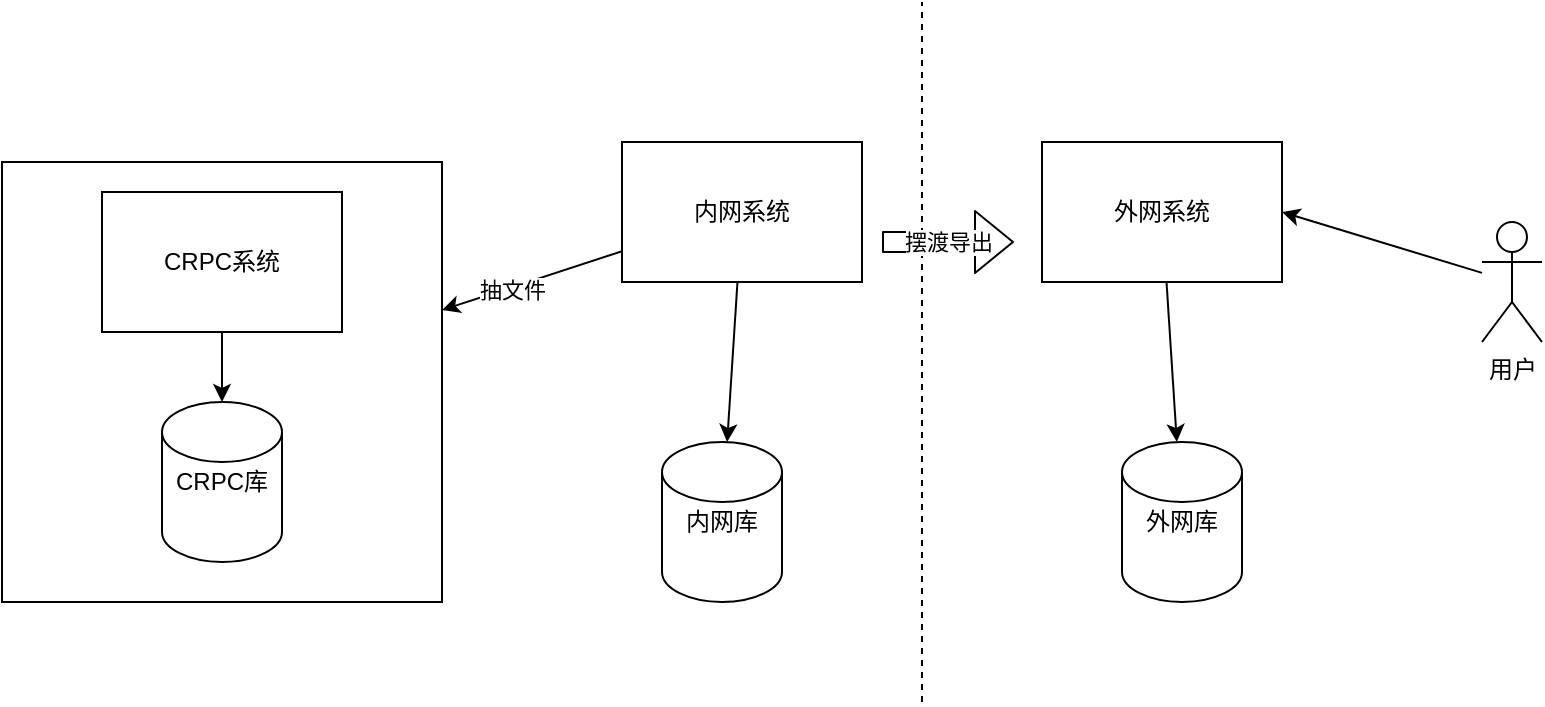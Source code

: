 <mxfile version="13.5.5" type="github">
  <diagram id="seHBH2MFr_OPqOwsCDsy" name="Page-1">
    <mxGraphModel dx="1014" dy="509" grid="1" gridSize="10" guides="1" tooltips="1" connect="1" arrows="1" fold="1" page="1" pageScale="1" pageWidth="827" pageHeight="1169" math="0" shadow="0">
      <root>
        <mxCell id="0" />
        <mxCell id="1" parent="0" />
        <mxCell id="wD8jBbLTwX8sHAbYv-7n-1" value="" style="whiteSpace=wrap;html=1;aspect=fixed;fillColor=none;" vertex="1" parent="1">
          <mxGeometry x="90" y="170" width="220" height="220" as="geometry" />
        </mxCell>
        <mxCell id="8JgZ8Ufx-ZJkyHMb68IR-18" style="edgeStyle=none;rounded=0;orthogonalLoop=1;jettySize=auto;html=1;" parent="1" source="8JgZ8Ufx-ZJkyHMb68IR-1" target="8JgZ8Ufx-ZJkyHMb68IR-2" edge="1">
          <mxGeometry relative="1" as="geometry" />
        </mxCell>
        <mxCell id="8JgZ8Ufx-ZJkyHMb68IR-1" value="CRPC系统" style="rounded=0;whiteSpace=wrap;html=1;" parent="1" vertex="1">
          <mxGeometry x="140" y="185" width="120" height="70" as="geometry" />
        </mxCell>
        <mxCell id="8JgZ8Ufx-ZJkyHMb68IR-2" value="CRPC库" style="shape=cylinder2;whiteSpace=wrap;html=1;boundedLbl=1;backgroundOutline=1;size=15;" parent="1" vertex="1">
          <mxGeometry x="170" y="290" width="60" height="80" as="geometry" />
        </mxCell>
        <mxCell id="8JgZ8Ufx-ZJkyHMb68IR-11" style="rounded=0;orthogonalLoop=1;jettySize=auto;html=1;" parent="1" source="8JgZ8Ufx-ZJkyHMb68IR-5" target="wD8jBbLTwX8sHAbYv-7n-1" edge="1">
          <mxGeometry relative="1" as="geometry" />
        </mxCell>
        <mxCell id="wD8jBbLTwX8sHAbYv-7n-2" value="抽文件" style="edgeLabel;html=1;align=center;verticalAlign=middle;resizable=0;points=[];" vertex="1" connectable="0" parent="8JgZ8Ufx-ZJkyHMb68IR-11">
          <mxGeometry x="0.231" y="1" relative="1" as="geometry">
            <mxPoint as="offset" />
          </mxGeometry>
        </mxCell>
        <mxCell id="8JgZ8Ufx-ZJkyHMb68IR-12" style="edgeStyle=none;rounded=0;orthogonalLoop=1;jettySize=auto;html=1;" parent="1" source="8JgZ8Ufx-ZJkyHMb68IR-5" target="8JgZ8Ufx-ZJkyHMb68IR-7" edge="1">
          <mxGeometry relative="1" as="geometry" />
        </mxCell>
        <mxCell id="8JgZ8Ufx-ZJkyHMb68IR-5" value="内网系统" style="rounded=0;whiteSpace=wrap;html=1;" parent="1" vertex="1">
          <mxGeometry x="400" y="160" width="120" height="70" as="geometry" />
        </mxCell>
        <mxCell id="8JgZ8Ufx-ZJkyHMb68IR-7" value="内网库" style="shape=cylinder2;whiteSpace=wrap;html=1;boundedLbl=1;backgroundOutline=1;size=15;" parent="1" vertex="1">
          <mxGeometry x="420" y="310" width="60" height="80" as="geometry" />
        </mxCell>
        <mxCell id="8JgZ8Ufx-ZJkyHMb68IR-8" value="" style="endArrow=none;dashed=1;html=1;" parent="1" edge="1">
          <mxGeometry width="50" height="50" relative="1" as="geometry">
            <mxPoint x="550" y="440" as="sourcePoint" />
            <mxPoint x="550" y="90" as="targetPoint" />
          </mxGeometry>
        </mxCell>
        <mxCell id="8JgZ8Ufx-ZJkyHMb68IR-15" style="edgeStyle=none;rounded=0;orthogonalLoop=1;jettySize=auto;html=1;" parent="1" source="8JgZ8Ufx-ZJkyHMb68IR-9" target="8JgZ8Ufx-ZJkyHMb68IR-10" edge="1">
          <mxGeometry relative="1" as="geometry" />
        </mxCell>
        <mxCell id="8JgZ8Ufx-ZJkyHMb68IR-9" value="外网系统" style="rounded=0;whiteSpace=wrap;html=1;" parent="1" vertex="1">
          <mxGeometry x="610" y="160" width="120" height="70" as="geometry" />
        </mxCell>
        <mxCell id="8JgZ8Ufx-ZJkyHMb68IR-10" value="外网库" style="shape=cylinder2;whiteSpace=wrap;html=1;boundedLbl=1;backgroundOutline=1;size=15;" parent="1" vertex="1">
          <mxGeometry x="650" y="310" width="60" height="80" as="geometry" />
        </mxCell>
        <mxCell id="8JgZ8Ufx-ZJkyHMb68IR-14" value="摆渡导出" style="shape=flexArrow;endArrow=classic;html=1;" parent="1" edge="1">
          <mxGeometry width="50" height="50" relative="1" as="geometry">
            <mxPoint x="530" y="210" as="sourcePoint" />
            <mxPoint x="596" y="210" as="targetPoint" />
          </mxGeometry>
        </mxCell>
        <mxCell id="8JgZ8Ufx-ZJkyHMb68IR-17" style="edgeStyle=none;rounded=0;orthogonalLoop=1;jettySize=auto;html=1;entryX=1;entryY=0.5;entryDx=0;entryDy=0;" parent="1" source="8JgZ8Ufx-ZJkyHMb68IR-16" target="8JgZ8Ufx-ZJkyHMb68IR-9" edge="1">
          <mxGeometry relative="1" as="geometry" />
        </mxCell>
        <mxCell id="8JgZ8Ufx-ZJkyHMb68IR-16" value="用户" style="shape=umlActor;verticalLabelPosition=bottom;verticalAlign=top;html=1;outlineConnect=0;" parent="1" vertex="1">
          <mxGeometry x="830" y="200" width="30" height="60" as="geometry" />
        </mxCell>
      </root>
    </mxGraphModel>
  </diagram>
</mxfile>
